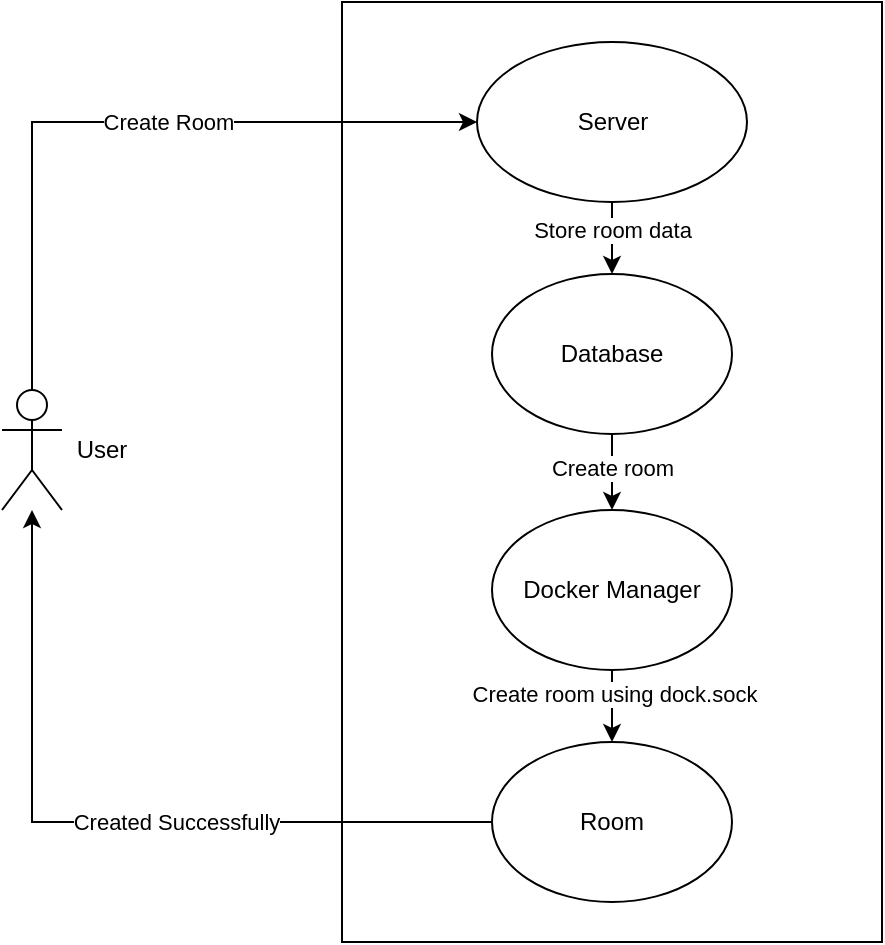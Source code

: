 <mxfile version="20.0.0" type="device"><diagram id="lAH8gsXnsUJw7WkKyy42" name="Page-1"><mxGraphModel dx="494" dy="272" grid="1" gridSize="10" guides="1" tooltips="1" connect="1" arrows="1" fold="1" page="1" pageScale="1" pageWidth="827" pageHeight="1169" math="0" shadow="0"><root><mxCell id="0"/><mxCell id="1" parent="0"/><mxCell id="ov_td4RaJ1y_ZQxMErHB-1" value="" style="rounded=0;whiteSpace=wrap;html=1;" parent="1" vertex="1"><mxGeometry x="300" y="40" width="270" height="470" as="geometry"/></mxCell><mxCell id="4rjG6Xb8PIENjA0o6ts8-1" style="edgeStyle=orthogonalEdgeStyle;rounded=0;orthogonalLoop=1;jettySize=auto;html=1;exitX=0.5;exitY=0;exitDx=0;exitDy=0;exitPerimeter=0;entryX=0;entryY=0.5;entryDx=0;entryDy=0;" parent="1" source="ov_td4RaJ1y_ZQxMErHB-2" target="ov_td4RaJ1y_ZQxMErHB-3" edge="1"><mxGeometry relative="1" as="geometry"><mxPoint x="145" y="80" as="targetPoint"/><Array as="points"><mxPoint x="145" y="100"/></Array></mxGeometry></mxCell><mxCell id="ueYaQOY-n-mSStjdhtW4-1" value="Create Room" style="edgeLabel;html=1;align=center;verticalAlign=middle;resizable=0;points=[];" vertex="1" connectable="0" parent="4rjG6Xb8PIENjA0o6ts8-1"><mxGeometry x="0.132" relative="1" as="geometry"><mxPoint as="offset"/></mxGeometry></mxCell><mxCell id="4rjG6Xb8PIENjA0o6ts8-2" value="" style="edgeStyle=orthogonalEdgeStyle;rounded=0;orthogonalLoop=1;jettySize=auto;html=1;" parent="1" source="ov_td4RaJ1y_ZQxMErHB-3" target="ov_td4RaJ1y_ZQxMErHB-4" edge="1"><mxGeometry relative="1" as="geometry"/></mxCell><mxCell id="ueYaQOY-n-mSStjdhtW4-2" value="Store room data" style="edgeLabel;html=1;align=center;verticalAlign=middle;resizable=0;points=[];" vertex="1" connectable="0" parent="4rjG6Xb8PIENjA0o6ts8-2"><mxGeometry x="-0.355" relative="1" as="geometry"><mxPoint as="offset"/></mxGeometry></mxCell><mxCell id="ov_td4RaJ1y_ZQxMErHB-3" value="Server" style="ellipse;whiteSpace=wrap;html=1;" parent="1" vertex="1"><mxGeometry x="367.5" y="60" width="135" height="80" as="geometry"/></mxCell><mxCell id="4rjG6Xb8PIENjA0o6ts8-4" value="" style="edgeStyle=orthogonalEdgeStyle;rounded=0;orthogonalLoop=1;jettySize=auto;html=1;" parent="1" source="ov_td4RaJ1y_ZQxMErHB-5" target="ov_td4RaJ1y_ZQxMErHB-6" edge="1"><mxGeometry relative="1" as="geometry"/></mxCell><mxCell id="ueYaQOY-n-mSStjdhtW4-4" value="Create room using dock.sock" style="edgeLabel;html=1;align=center;verticalAlign=middle;resizable=0;points=[];" vertex="1" connectable="0" parent="4rjG6Xb8PIENjA0o6ts8-4"><mxGeometry x="-0.458" y="1" relative="1" as="geometry"><mxPoint as="offset"/></mxGeometry></mxCell><mxCell id="ov_td4RaJ1y_ZQxMErHB-5" value="Docker Manager" style="ellipse;whiteSpace=wrap;html=1;" parent="1" vertex="1"><mxGeometry x="375" y="294" width="120" height="80" as="geometry"/></mxCell><mxCell id="ov_td4RaJ1y_ZQxMErHB-21" style="edgeStyle=orthogonalEdgeStyle;rounded=0;orthogonalLoop=1;jettySize=auto;html=1;" parent="1" source="ov_td4RaJ1y_ZQxMErHB-6" target="ov_td4RaJ1y_ZQxMErHB-2" edge="1"><mxGeometry relative="1" as="geometry"/></mxCell><mxCell id="ueYaQOY-n-mSStjdhtW4-5" value="Created Successfully" style="edgeLabel;html=1;align=center;verticalAlign=middle;resizable=0;points=[];" vertex="1" connectable="0" parent="ov_td4RaJ1y_ZQxMErHB-21"><mxGeometry x="-0.178" relative="1" as="geometry"><mxPoint as="offset"/></mxGeometry></mxCell><mxCell id="ov_td4RaJ1y_ZQxMErHB-6" value="Room" style="ellipse;whiteSpace=wrap;html=1;" parent="1" vertex="1"><mxGeometry x="375" y="410" width="120" height="80" as="geometry"/></mxCell><mxCell id="4rjG6Xb8PIENjA0o6ts8-3" value="" style="edgeStyle=orthogonalEdgeStyle;rounded=0;orthogonalLoop=1;jettySize=auto;html=1;" parent="1" source="ov_td4RaJ1y_ZQxMErHB-4" target="ov_td4RaJ1y_ZQxMErHB-5" edge="1"><mxGeometry relative="1" as="geometry"/></mxCell><mxCell id="ueYaQOY-n-mSStjdhtW4-3" value="Create room" style="edgeLabel;html=1;align=center;verticalAlign=middle;resizable=0;points=[];" vertex="1" connectable="0" parent="4rjG6Xb8PIENjA0o6ts8-3"><mxGeometry x="-0.207" relative="1" as="geometry"><mxPoint as="offset"/></mxGeometry></mxCell><mxCell id="ov_td4RaJ1y_ZQxMErHB-4" value="Database" style="ellipse;whiteSpace=wrap;html=1;" parent="1" vertex="1"><mxGeometry x="375" y="176" width="120" height="80" as="geometry"/></mxCell><mxCell id="ov_td4RaJ1y_ZQxMErHB-2" value="Actor" style="shape=umlActor;verticalLabelPosition=bottom;verticalAlign=top;html=1;outlineConnect=0;noLabel=1;" parent="1" vertex="1"><mxGeometry x="130" y="234" width="30" height="60" as="geometry"/></mxCell><mxCell id="4rjG6Xb8PIENjA0o6ts8-5" value="User" style="text;html=1;strokeColor=none;fillColor=none;align=center;verticalAlign=middle;whiteSpace=wrap;rounded=0;" parent="1" vertex="1"><mxGeometry x="150" y="249" width="60" height="30" as="geometry"/></mxCell></root></mxGraphModel></diagram></mxfile>